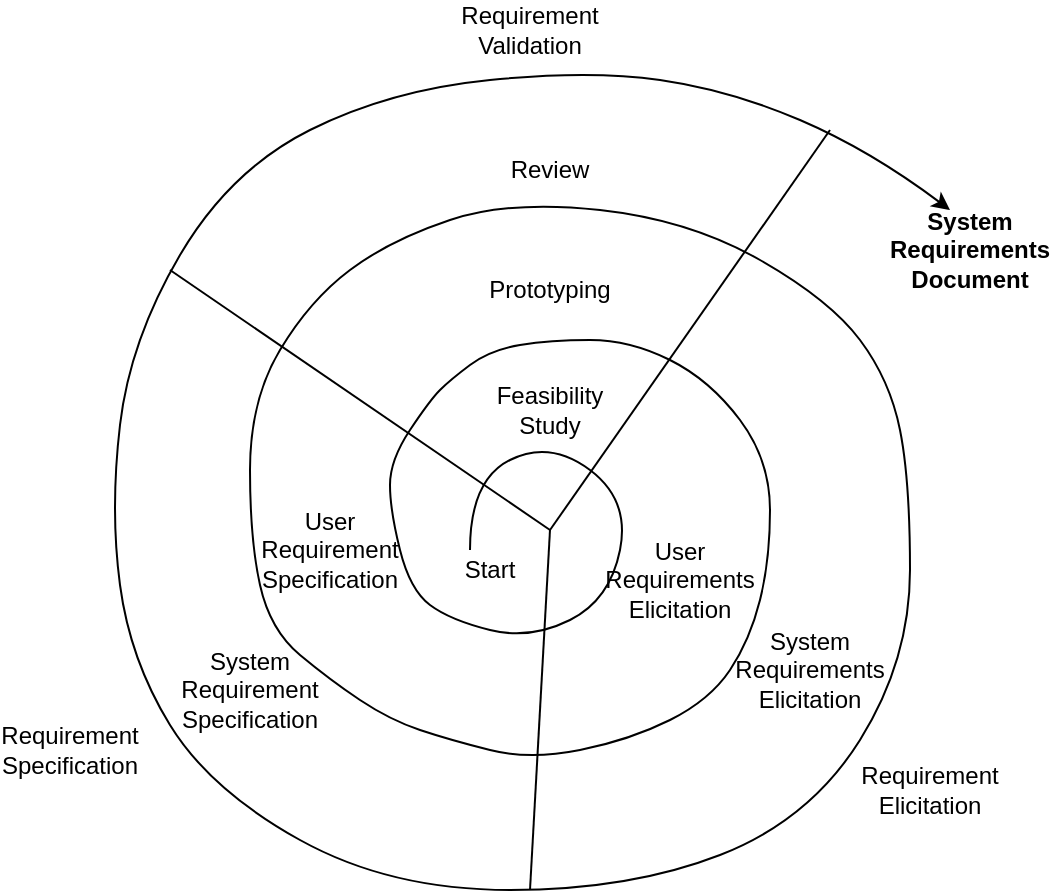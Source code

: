 <mxfile version="13.9.3" type="github">
  <diagram id="3J3K2VdclZTQNkdBt2nY" name="Page-1">
    <mxGraphModel dx="1662" dy="762" grid="1" gridSize="10" guides="1" tooltips="1" connect="1" arrows="1" fold="1" page="1" pageScale="1" pageWidth="850" pageHeight="1100" math="0" shadow="0">
      <root>
        <mxCell id="0" />
        <mxCell id="1" parent="0" />
        <mxCell id="ZraUH0Yu_4j9brqtkidw-1" value="" style="curved=1;endArrow=classic;html=1;exitX=0.25;exitY=0;exitDx=0;exitDy=0;" edge="1" parent="1" source="ZraUH0Yu_4j9brqtkidw-7">
          <mxGeometry width="50" height="50" relative="1" as="geometry">
            <mxPoint x="380" y="365" as="sourcePoint" />
            <mxPoint x="610" y="220" as="targetPoint" />
            <Array as="points">
              <mxPoint x="370" y="355" />
              <mxPoint x="410" y="335" />
              <mxPoint x="450" y="365" />
              <mxPoint x="440" y="415" />
              <mxPoint x="400" y="435" />
              <mxPoint x="360" y="425" />
              <mxPoint x="340" y="410" />
              <mxPoint x="330" y="370" />
              <mxPoint x="330" y="345" />
              <mxPoint x="350" y="315" />
              <mxPoint x="360" y="305" />
              <mxPoint x="380" y="290" />
              <mxPoint x="410" y="285" />
              <mxPoint x="450" y="285" />
              <mxPoint x="490" y="305" />
              <mxPoint x="520" y="345" />
              <mxPoint x="520" y="395" />
              <mxPoint x="510" y="435" />
              <mxPoint x="490" y="465" />
              <mxPoint x="450" y="485" />
              <mxPoint x="400" y="495" />
              <mxPoint x="360" y="485" />
              <mxPoint x="330" y="475" />
              <mxPoint x="300" y="455" />
              <mxPoint x="270" y="430" />
              <mxPoint x="260" y="385" />
              <mxPoint x="260" y="315" />
              <mxPoint x="290" y="265" />
              <mxPoint x="330" y="235" />
              <mxPoint x="390" y="215" />
              <mxPoint x="480" y="225" />
              <mxPoint x="550" y="265" />
              <mxPoint x="580" y="305" />
              <mxPoint x="590" y="355" />
              <mxPoint x="590" y="445" />
              <mxPoint x="540" y="525" />
              <mxPoint x="450" y="560" />
              <mxPoint x="330" y="560" />
              <mxPoint x="240" y="510" />
              <mxPoint x="200" y="445" />
              <mxPoint x="190" y="370" />
              <mxPoint x="200" y="285" />
              <mxPoint x="250" y="200" />
              <mxPoint x="330" y="160" />
              <mxPoint x="430" y="150" />
              <mxPoint x="500" y="160" />
              <mxPoint x="570" y="190" />
            </Array>
          </mxGeometry>
        </mxCell>
        <mxCell id="ZraUH0Yu_4j9brqtkidw-2" value="User Requirement Specification" style="text;html=1;strokeColor=none;fillColor=none;align=center;verticalAlign=middle;whiteSpace=wrap;rounded=0;" vertex="1" parent="1">
          <mxGeometry x="280" y="380" width="40" height="20" as="geometry" />
        </mxCell>
        <mxCell id="ZraUH0Yu_4j9brqtkidw-3" value="Feasibility Study" style="text;html=1;strokeColor=none;fillColor=none;align=center;verticalAlign=middle;whiteSpace=wrap;rounded=0;" vertex="1" parent="1">
          <mxGeometry x="370" y="310" width="80" height="20" as="geometry" />
        </mxCell>
        <mxCell id="ZraUH0Yu_4j9brqtkidw-4" value="User Requirements Elicitation" style="text;html=1;strokeColor=none;fillColor=none;align=center;verticalAlign=middle;whiteSpace=wrap;rounded=0;" vertex="1" parent="1">
          <mxGeometry x="450" y="400" width="50" height="10" as="geometry" />
        </mxCell>
        <mxCell id="ZraUH0Yu_4j9brqtkidw-7" value="Start" style="text;html=1;strokeColor=none;fillColor=none;align=center;verticalAlign=middle;whiteSpace=wrap;rounded=0;" vertex="1" parent="1">
          <mxGeometry x="360" y="390" width="40" height="20" as="geometry" />
        </mxCell>
        <mxCell id="ZraUH0Yu_4j9brqtkidw-8" value="Prototyping" style="text;html=1;strokeColor=none;fillColor=none;align=center;verticalAlign=middle;whiteSpace=wrap;rounded=0;" vertex="1" parent="1">
          <mxGeometry x="390" y="250" width="40" height="20" as="geometry" />
        </mxCell>
        <mxCell id="ZraUH0Yu_4j9brqtkidw-9" value="System Requirements Elicitation" style="text;html=1;strokeColor=none;fillColor=none;align=center;verticalAlign=middle;whiteSpace=wrap;rounded=0;" vertex="1" parent="1">
          <mxGeometry x="520" y="440" width="40" height="20" as="geometry" />
        </mxCell>
        <mxCell id="ZraUH0Yu_4j9brqtkidw-10" value="System Requirement Specification" style="text;html=1;strokeColor=none;fillColor=none;align=center;verticalAlign=middle;whiteSpace=wrap;rounded=0;" vertex="1" parent="1">
          <mxGeometry x="240" y="450" width="40" height="20" as="geometry" />
        </mxCell>
        <mxCell id="ZraUH0Yu_4j9brqtkidw-12" value="Review" style="text;html=1;strokeColor=none;fillColor=none;align=center;verticalAlign=middle;whiteSpace=wrap;rounded=0;" vertex="1" parent="1">
          <mxGeometry x="390" y="190" width="40" height="20" as="geometry" />
        </mxCell>
        <mxCell id="ZraUH0Yu_4j9brqtkidw-14" value="&lt;b&gt;System Requirements Document&lt;/b&gt;" style="text;html=1;strokeColor=none;fillColor=none;align=center;verticalAlign=middle;whiteSpace=wrap;rounded=0;" vertex="1" parent="1">
          <mxGeometry x="600" y="230" width="40" height="20" as="geometry" />
        </mxCell>
        <mxCell id="ZraUH0Yu_4j9brqtkidw-15" value="" style="endArrow=none;html=1;" edge="1" parent="1">
          <mxGeometry width="50" height="50" relative="1" as="geometry">
            <mxPoint x="410" y="380" as="sourcePoint" />
            <mxPoint x="550" y="180" as="targetPoint" />
          </mxGeometry>
        </mxCell>
        <mxCell id="ZraUH0Yu_4j9brqtkidw-16" value="" style="endArrow=none;html=1;" edge="1" parent="1">
          <mxGeometry width="50" height="50" relative="1" as="geometry">
            <mxPoint x="410" y="380" as="sourcePoint" />
            <mxPoint x="220" y="250" as="targetPoint" />
          </mxGeometry>
        </mxCell>
        <mxCell id="ZraUH0Yu_4j9brqtkidw-17" value="" style="endArrow=none;html=1;" edge="1" parent="1">
          <mxGeometry width="50" height="50" relative="1" as="geometry">
            <mxPoint x="400" y="560" as="sourcePoint" />
            <mxPoint x="410" y="380" as="targetPoint" />
          </mxGeometry>
        </mxCell>
        <mxCell id="ZraUH0Yu_4j9brqtkidw-18" value="Requirement Elicitation" style="text;html=1;strokeColor=none;fillColor=none;align=center;verticalAlign=middle;whiteSpace=wrap;rounded=0;" vertex="1" parent="1">
          <mxGeometry x="580" y="500" width="40" height="20" as="geometry" />
        </mxCell>
        <mxCell id="ZraUH0Yu_4j9brqtkidw-19" value="Requirement Specification" style="text;html=1;strokeColor=none;fillColor=none;align=center;verticalAlign=middle;whiteSpace=wrap;rounded=0;" vertex="1" parent="1">
          <mxGeometry x="150" y="480" width="40" height="20" as="geometry" />
        </mxCell>
        <mxCell id="ZraUH0Yu_4j9brqtkidw-20" value="Requirement Validation" style="text;html=1;strokeColor=none;fillColor=none;align=center;verticalAlign=middle;whiteSpace=wrap;rounded=0;" vertex="1" parent="1">
          <mxGeometry x="380" y="120" width="40" height="20" as="geometry" />
        </mxCell>
      </root>
    </mxGraphModel>
  </diagram>
</mxfile>
